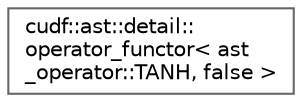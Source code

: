 digraph "类继承关系图"
{
 // LATEX_PDF_SIZE
  bgcolor="transparent";
  edge [fontname=Helvetica,fontsize=10,labelfontname=Helvetica,labelfontsize=10];
  node [fontname=Helvetica,fontsize=10,shape=box,height=0.2,width=0.4];
  rankdir="LR";
  Node0 [id="Node000000",label="cudf::ast::detail::\loperator_functor\< ast\l_operator::TANH, false \>",height=0.2,width=0.4,color="grey40", fillcolor="white", style="filled",URL="$structcudf_1_1ast_1_1detail_1_1operator__functor_3_01ast__operator_1_1_t_a_n_h_00_01false_01_4.html",tooltip=" "];
}
